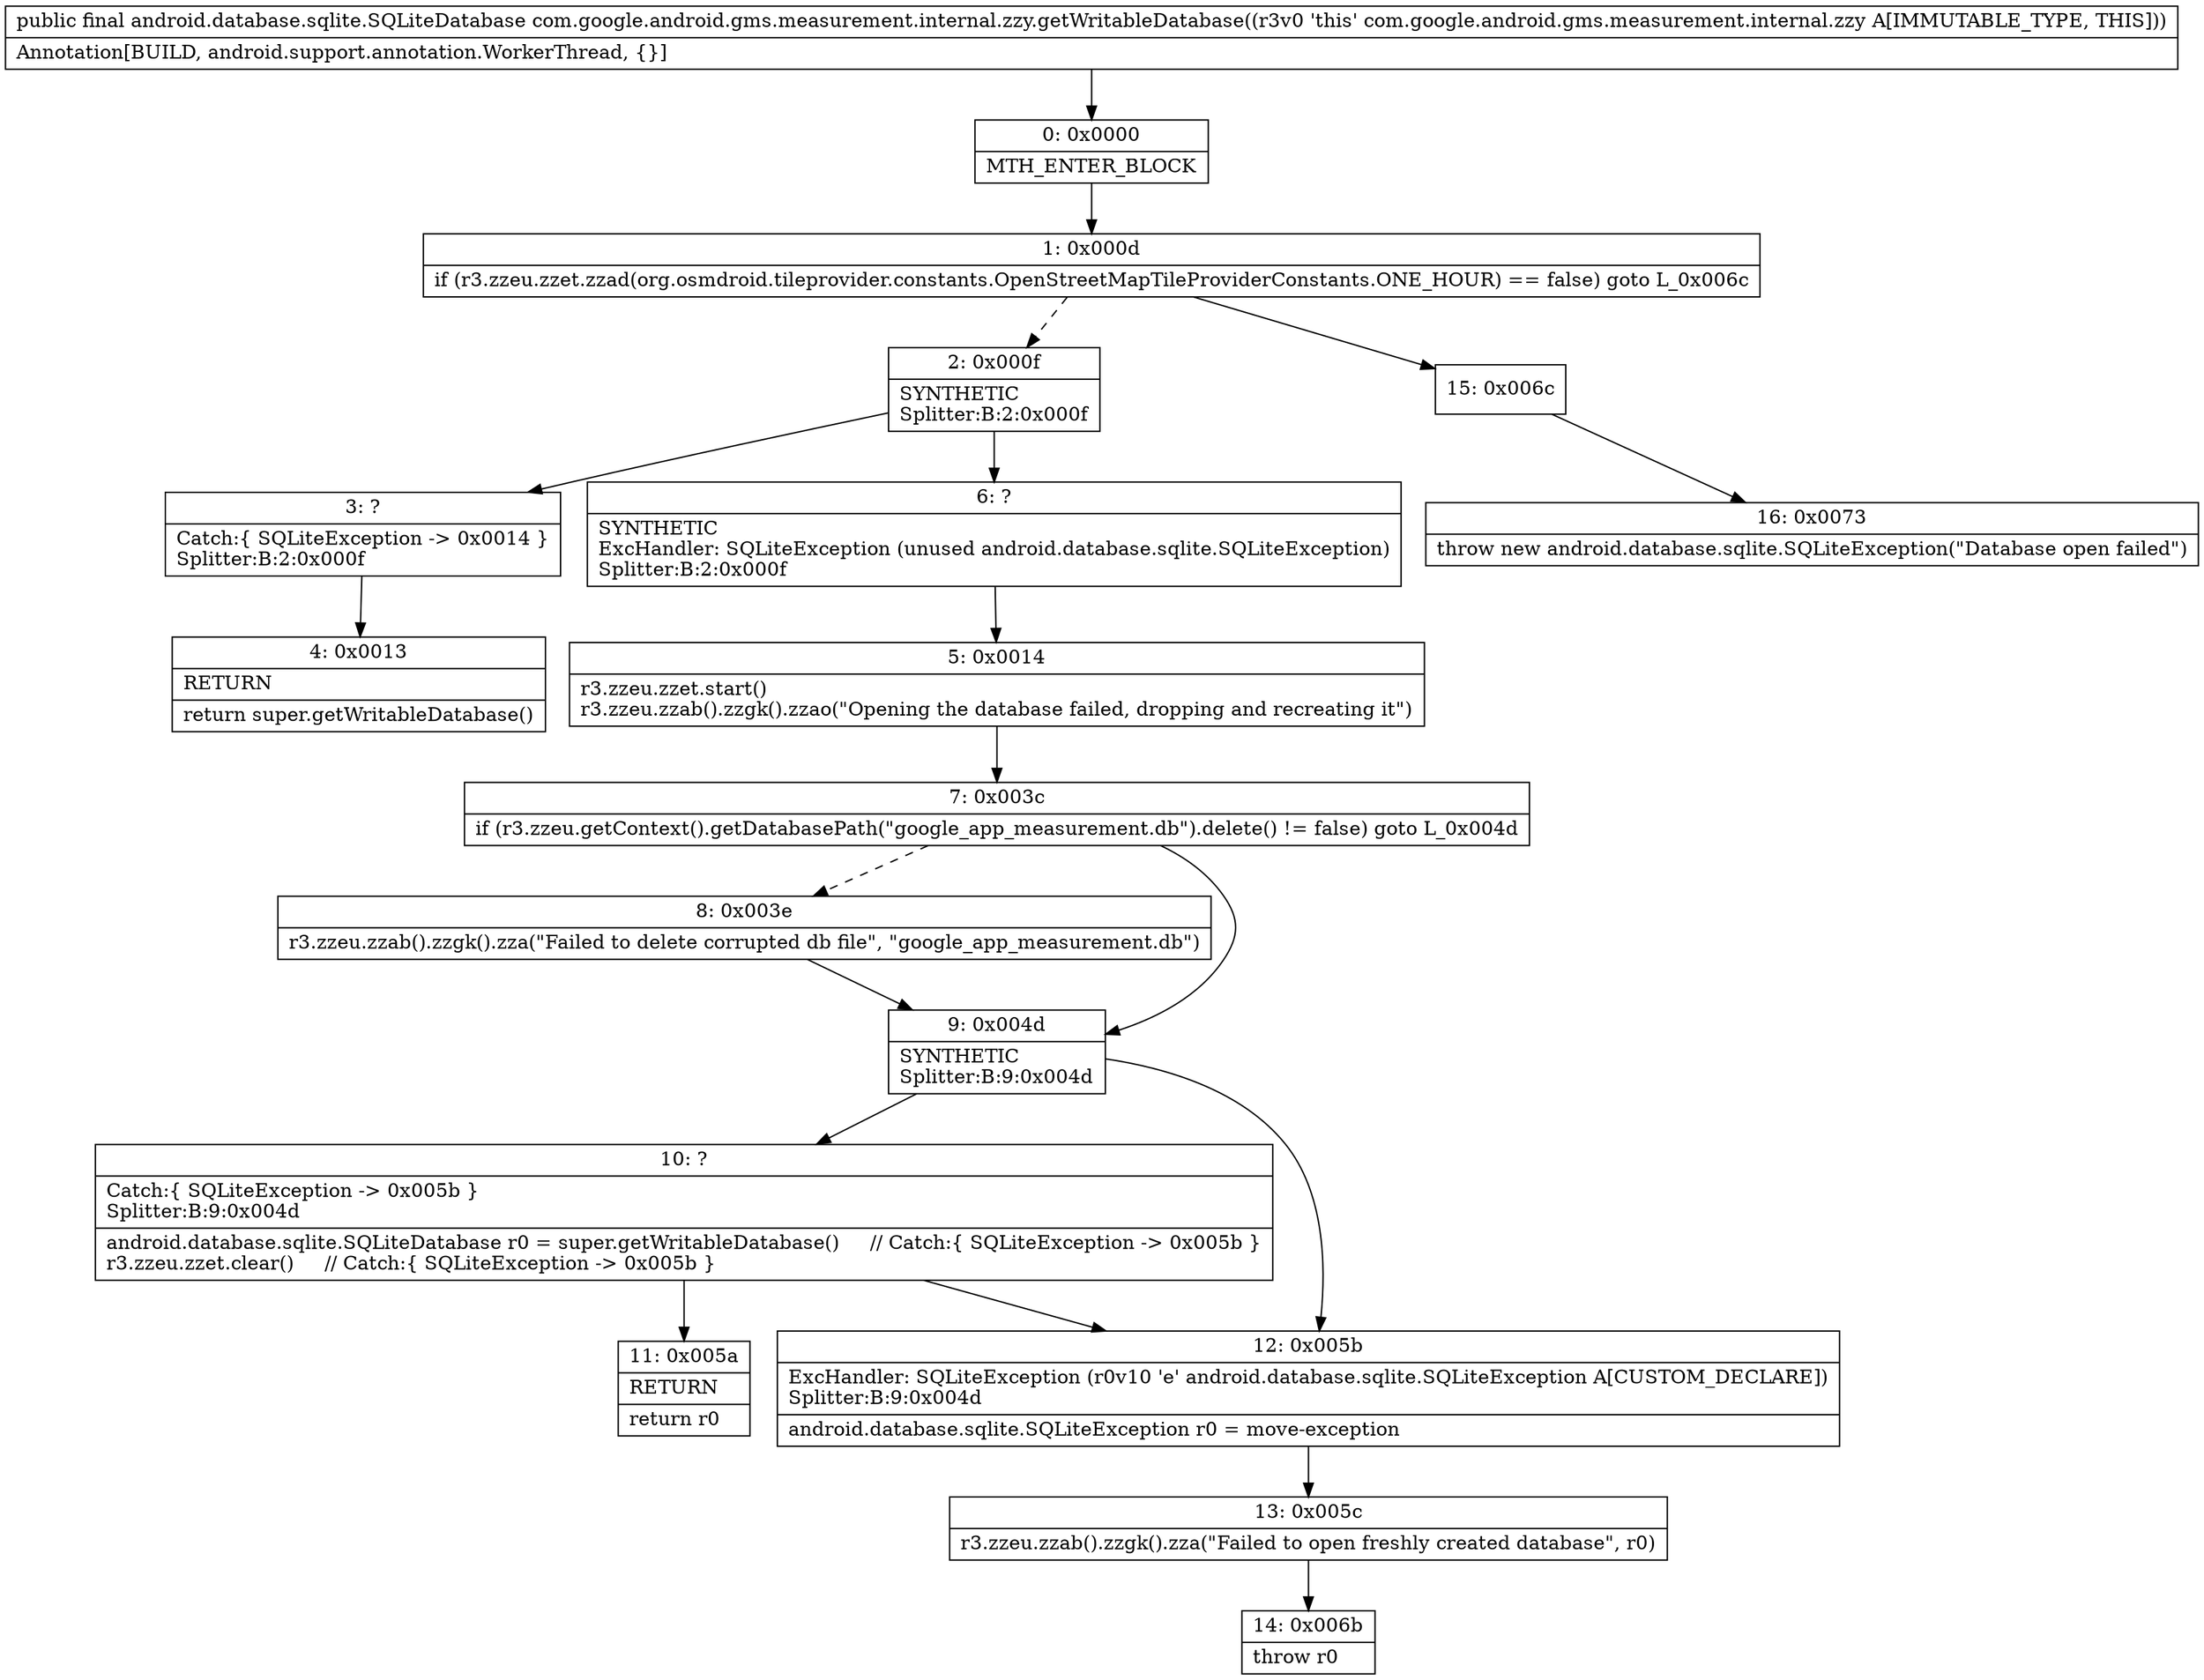 digraph "CFG forcom.google.android.gms.measurement.internal.zzy.getWritableDatabase()Landroid\/database\/sqlite\/SQLiteDatabase;" {
Node_0 [shape=record,label="{0\:\ 0x0000|MTH_ENTER_BLOCK\l}"];
Node_1 [shape=record,label="{1\:\ 0x000d|if (r3.zzeu.zzet.zzad(org.osmdroid.tileprovider.constants.OpenStreetMapTileProviderConstants.ONE_HOUR) == false) goto L_0x006c\l}"];
Node_2 [shape=record,label="{2\:\ 0x000f|SYNTHETIC\lSplitter:B:2:0x000f\l}"];
Node_3 [shape=record,label="{3\:\ ?|Catch:\{ SQLiteException \-\> 0x0014 \}\lSplitter:B:2:0x000f\l}"];
Node_4 [shape=record,label="{4\:\ 0x0013|RETURN\l|return super.getWritableDatabase()\l}"];
Node_5 [shape=record,label="{5\:\ 0x0014|r3.zzeu.zzet.start()\lr3.zzeu.zzab().zzgk().zzao(\"Opening the database failed, dropping and recreating it\")\l}"];
Node_6 [shape=record,label="{6\:\ ?|SYNTHETIC\lExcHandler: SQLiteException (unused android.database.sqlite.SQLiteException)\lSplitter:B:2:0x000f\l}"];
Node_7 [shape=record,label="{7\:\ 0x003c|if (r3.zzeu.getContext().getDatabasePath(\"google_app_measurement.db\").delete() != false) goto L_0x004d\l}"];
Node_8 [shape=record,label="{8\:\ 0x003e|r3.zzeu.zzab().zzgk().zza(\"Failed to delete corrupted db file\", \"google_app_measurement.db\")\l}"];
Node_9 [shape=record,label="{9\:\ 0x004d|SYNTHETIC\lSplitter:B:9:0x004d\l}"];
Node_10 [shape=record,label="{10\:\ ?|Catch:\{ SQLiteException \-\> 0x005b \}\lSplitter:B:9:0x004d\l|android.database.sqlite.SQLiteDatabase r0 = super.getWritableDatabase()     \/\/ Catch:\{ SQLiteException \-\> 0x005b \}\lr3.zzeu.zzet.clear()     \/\/ Catch:\{ SQLiteException \-\> 0x005b \}\l}"];
Node_11 [shape=record,label="{11\:\ 0x005a|RETURN\l|return r0\l}"];
Node_12 [shape=record,label="{12\:\ 0x005b|ExcHandler: SQLiteException (r0v10 'e' android.database.sqlite.SQLiteException A[CUSTOM_DECLARE])\lSplitter:B:9:0x004d\l|android.database.sqlite.SQLiteException r0 = move\-exception\l}"];
Node_13 [shape=record,label="{13\:\ 0x005c|r3.zzeu.zzab().zzgk().zza(\"Failed to open freshly created database\", r0)\l}"];
Node_14 [shape=record,label="{14\:\ 0x006b|throw r0\l}"];
Node_15 [shape=record,label="{15\:\ 0x006c}"];
Node_16 [shape=record,label="{16\:\ 0x0073|throw new android.database.sqlite.SQLiteException(\"Database open failed\")\l}"];
MethodNode[shape=record,label="{public final android.database.sqlite.SQLiteDatabase com.google.android.gms.measurement.internal.zzy.getWritableDatabase((r3v0 'this' com.google.android.gms.measurement.internal.zzy A[IMMUTABLE_TYPE, THIS]))  | Annotation[BUILD, android.support.annotation.WorkerThread, \{\}]\l}"];
MethodNode -> Node_0;
Node_0 -> Node_1;
Node_1 -> Node_2[style=dashed];
Node_1 -> Node_15;
Node_2 -> Node_3;
Node_2 -> Node_6;
Node_3 -> Node_4;
Node_5 -> Node_7;
Node_6 -> Node_5;
Node_7 -> Node_8[style=dashed];
Node_7 -> Node_9;
Node_8 -> Node_9;
Node_9 -> Node_10;
Node_9 -> Node_12;
Node_10 -> Node_11;
Node_10 -> Node_12;
Node_12 -> Node_13;
Node_13 -> Node_14;
Node_15 -> Node_16;
}

